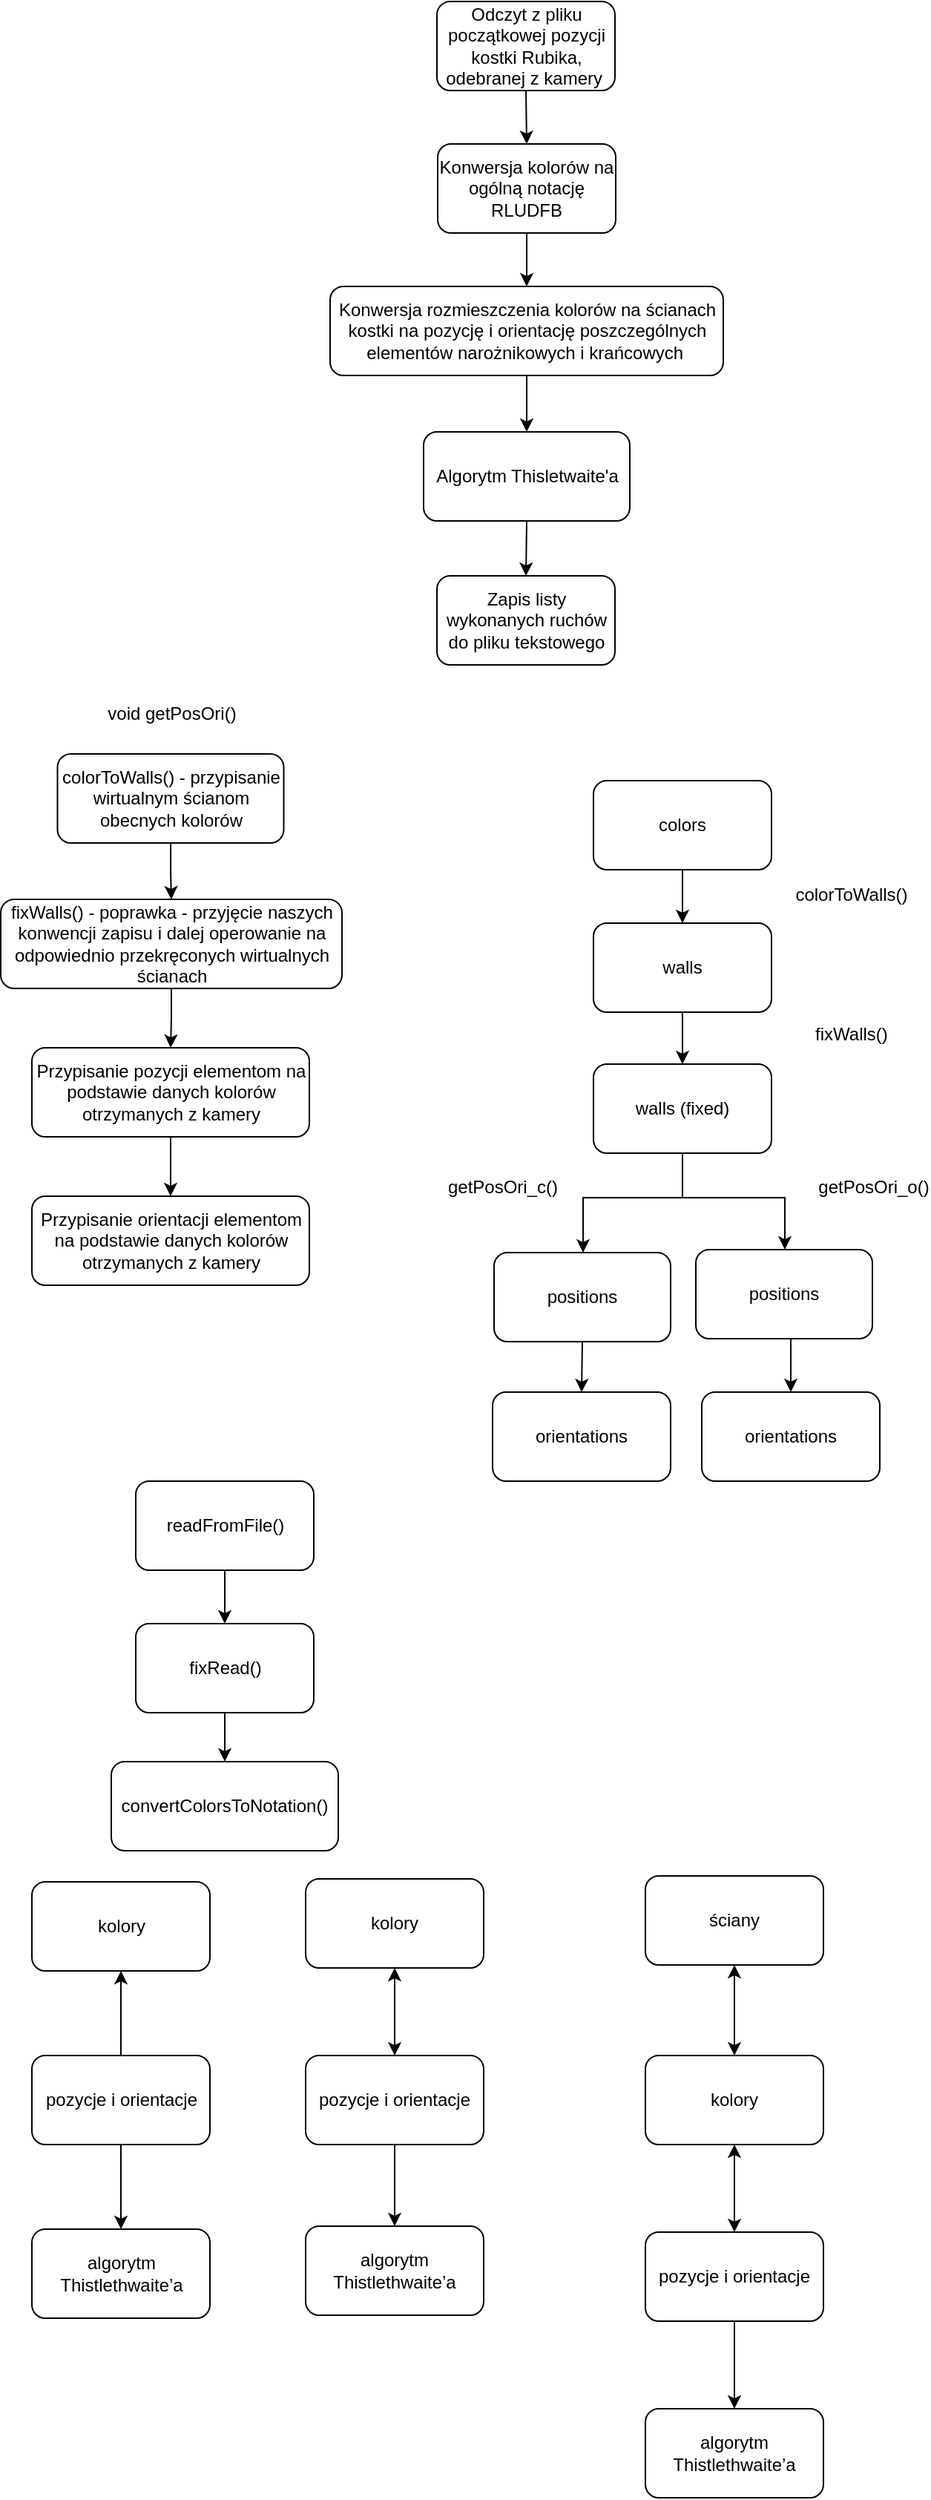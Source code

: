 <mxfile version="17.2.4" type="device"><diagram id="j9Xn93vThXsEUslcbhr1" name="Page-1"><mxGraphModel dx="881" dy="448" grid="0" gridSize="10" guides="1" tooltips="1" connect="1" arrows="1" fold="1" page="1" pageScale="1" pageWidth="827" pageHeight="1169" math="0" shadow="0"><root><mxCell id="0"/><mxCell id="1" parent="0"/><mxCell id="MdMBimyjSENlmSg4jB6g-19" style="edgeStyle=orthogonalEdgeStyle;rounded=0;orthogonalLoop=1;jettySize=auto;html=1;exitX=0.5;exitY=1;exitDx=0;exitDy=0;entryX=0.5;entryY=0;entryDx=0;entryDy=0;" parent="1" source="aZRtar0VSMWpXJIYU5ni-1" target="aZRtar0VSMWpXJIYU5ni-2" edge="1"><mxGeometry relative="1" as="geometry"/></mxCell><mxCell id="aZRtar0VSMWpXJIYU5ni-1" value="Odczyt z pliku początkowej pozycji kostki Rubika, odebranej z kamery&amp;nbsp;" style="rounded=1;whiteSpace=wrap;html=1;" parent="1" vertex="1"><mxGeometry x="319.5" y="184" width="120" height="60" as="geometry"/></mxCell><mxCell id="aZRtar0VSMWpXJIYU5ni-6" style="edgeStyle=orthogonalEdgeStyle;rounded=0;orthogonalLoop=1;jettySize=auto;html=1;exitX=0.5;exitY=1;exitDx=0;exitDy=0;entryX=0.5;entryY=0;entryDx=0;entryDy=0;" parent="1" source="aZRtar0VSMWpXJIYU5ni-2" target="aZRtar0VSMWpXJIYU5ni-3" edge="1"><mxGeometry relative="1" as="geometry"/></mxCell><mxCell id="aZRtar0VSMWpXJIYU5ni-2" value="Konwersja kolorów na ogólną notację RLUDFB" style="rounded=1;whiteSpace=wrap;html=1;" parent="1" vertex="1"><mxGeometry x="320" y="280" width="120" height="60" as="geometry"/></mxCell><mxCell id="aZRtar0VSMWpXJIYU5ni-11" style="edgeStyle=orthogonalEdgeStyle;rounded=0;orthogonalLoop=1;jettySize=auto;html=1;exitX=0.5;exitY=1;exitDx=0;exitDy=0;entryX=0.5;entryY=0;entryDx=0;entryDy=0;" parent="1" source="aZRtar0VSMWpXJIYU5ni-3" target="aZRtar0VSMWpXJIYU5ni-7" edge="1"><mxGeometry relative="1" as="geometry"/></mxCell><mxCell id="aZRtar0VSMWpXJIYU5ni-3" value="Konwersja rozmieszczenia kolorów na ścianach kostki na pozycję i orientację poszczególnych elementów narożnikowych i krańcowych&amp;nbsp;" style="rounded=1;whiteSpace=wrap;html=1;" parent="1" vertex="1"><mxGeometry x="247.5" y="376" width="265" height="60" as="geometry"/></mxCell><mxCell id="aZRtar0VSMWpXJIYU5ni-12" style="edgeStyle=orthogonalEdgeStyle;rounded=0;orthogonalLoop=1;jettySize=auto;html=1;exitX=0.5;exitY=1;exitDx=0;exitDy=0;entryX=0.5;entryY=0;entryDx=0;entryDy=0;" parent="1" source="aZRtar0VSMWpXJIYU5ni-7" target="aZRtar0VSMWpXJIYU5ni-8" edge="1"><mxGeometry relative="1" as="geometry"/></mxCell><mxCell id="aZRtar0VSMWpXJIYU5ni-7" value="Algorytm Thisletwaite'a" style="rounded=1;whiteSpace=wrap;html=1;" parent="1" vertex="1"><mxGeometry x="310.5" y="474" width="139" height="60" as="geometry"/></mxCell><mxCell id="aZRtar0VSMWpXJIYU5ni-8" value="Zapis listy wykonanych ruchów do pliku tekstowego" style="rounded=1;whiteSpace=wrap;html=1;" parent="1" vertex="1"><mxGeometry x="319.5" y="571" width="120" height="60" as="geometry"/></mxCell><mxCell id="vhRR-pAWQvNrhLl68Ut3-5" style="edgeStyle=orthogonalEdgeStyle;rounded=0;orthogonalLoop=1;jettySize=auto;html=1;entryX=0.5;entryY=0;entryDx=0;entryDy=0;" parent="1" source="vhRR-pAWQvNrhLl68Ut3-1" target="vhRR-pAWQvNrhLl68Ut3-3" edge="1"><mxGeometry relative="1" as="geometry"/></mxCell><mxCell id="vhRR-pAWQvNrhLl68Ut3-1" value="colorToWalls() - przypisanie wirtualnym ścianom obecnych kolorów" style="rounded=1;whiteSpace=wrap;html=1;" parent="1" vertex="1"><mxGeometry x="63.75" y="691" width="152.5" height="60" as="geometry"/></mxCell><mxCell id="vhRR-pAWQvNrhLl68Ut3-2" value="void getPosOri()" style="text;html=1;strokeColor=none;fillColor=none;align=center;verticalAlign=middle;whiteSpace=wrap;rounded=0;" parent="1" vertex="1"><mxGeometry x="70.5" y="649" width="140" height="30" as="geometry"/></mxCell><mxCell id="vhRR-pAWQvNrhLl68Ut3-6" style="edgeStyle=orthogonalEdgeStyle;rounded=0;orthogonalLoop=1;jettySize=auto;html=1;entryX=0.5;entryY=0;entryDx=0;entryDy=0;" parent="1" source="vhRR-pAWQvNrhLl68Ut3-3" target="vhRR-pAWQvNrhLl68Ut3-4" edge="1"><mxGeometry relative="1" as="geometry"/></mxCell><mxCell id="vhRR-pAWQvNrhLl68Ut3-3" value="fixWalls() - poprawka - przyjęcie naszych konwencji zapisu i dalej operowanie na odpowiednio przekręconych wirtualnych ścianach" style="rounded=1;whiteSpace=wrap;html=1;" parent="1" vertex="1"><mxGeometry x="25.5" y="789" width="230" height="60" as="geometry"/></mxCell><mxCell id="vhRR-pAWQvNrhLl68Ut3-8" style="edgeStyle=orthogonalEdgeStyle;rounded=0;orthogonalLoop=1;jettySize=auto;html=1;exitX=0.5;exitY=1;exitDx=0;exitDy=0;entryX=0.5;entryY=0;entryDx=0;entryDy=0;" parent="1" source="vhRR-pAWQvNrhLl68Ut3-4" target="vhRR-pAWQvNrhLl68Ut3-7" edge="1"><mxGeometry relative="1" as="geometry"/></mxCell><mxCell id="vhRR-pAWQvNrhLl68Ut3-4" value="Przypisanie pozycji elementom na podstawie danych kolorów otrzymanych z kamery" style="rounded=1;whiteSpace=wrap;html=1;" parent="1" vertex="1"><mxGeometry x="46.5" y="889" width="187" height="60" as="geometry"/></mxCell><mxCell id="vhRR-pAWQvNrhLl68Ut3-7" value="Przypisanie orientacji elementom na podstawie danych kolorów otrzymanych z kamery" style="rounded=1;whiteSpace=wrap;html=1;" parent="1" vertex="1"><mxGeometry x="46.5" y="989" width="187" height="60" as="geometry"/></mxCell><mxCell id="vhRR-pAWQvNrhLl68Ut3-42" style="edgeStyle=orthogonalEdgeStyle;rounded=0;orthogonalLoop=1;jettySize=auto;html=1;exitX=0.5;exitY=1;exitDx=0;exitDy=0;" parent="1" source="vhRR-pAWQvNrhLl68Ut3-9" target="vhRR-pAWQvNrhLl68Ut3-10" edge="1"><mxGeometry relative="1" as="geometry"/></mxCell><mxCell id="vhRR-pAWQvNrhLl68Ut3-9" value="colors" style="rounded=1;whiteSpace=wrap;html=1;" parent="1" vertex="1"><mxGeometry x="425" y="709" width="120" height="60" as="geometry"/></mxCell><mxCell id="vhRR-pAWQvNrhLl68Ut3-43" value="" style="edgeStyle=orthogonalEdgeStyle;rounded=0;orthogonalLoop=1;jettySize=auto;html=1;" parent="1" source="vhRR-pAWQvNrhLl68Ut3-10" target="vhRR-pAWQvNrhLl68Ut3-20" edge="1"><mxGeometry relative="1" as="geometry"/></mxCell><mxCell id="vhRR-pAWQvNrhLl68Ut3-10" value="walls" style="rounded=1;whiteSpace=wrap;html=1;" parent="1" vertex="1"><mxGeometry x="425" y="805" width="120" height="60" as="geometry"/></mxCell><mxCell id="MdMBimyjSENlmSg4jB6g-15" style="edgeStyle=orthogonalEdgeStyle;rounded=0;orthogonalLoop=1;jettySize=auto;html=1;exitX=0.5;exitY=1;exitDx=0;exitDy=0;entryX=0.5;entryY=0;entryDx=0;entryDy=0;" parent="1" source="vhRR-pAWQvNrhLl68Ut3-11" target="MdMBimyjSENlmSg4jB6g-7" edge="1"><mxGeometry relative="1" as="geometry"/></mxCell><mxCell id="vhRR-pAWQvNrhLl68Ut3-11" value="positions" style="rounded=1;whiteSpace=wrap;html=1;" parent="1" vertex="1"><mxGeometry x="358" y="1027" width="119" height="60" as="geometry"/></mxCell><mxCell id="vhRR-pAWQvNrhLl68Ut3-16" value="colorToWalls()" style="text;html=1;strokeColor=none;fillColor=none;align=center;verticalAlign=middle;whiteSpace=wrap;rounded=0;rotation=0;" parent="1" vertex="1"><mxGeometry x="569" y="771" width="60" height="30" as="geometry"/></mxCell><mxCell id="vhRR-pAWQvNrhLl68Ut3-44" value="" style="edgeStyle=orthogonalEdgeStyle;rounded=0;orthogonalLoop=1;jettySize=auto;html=1;" parent="1" source="vhRR-pAWQvNrhLl68Ut3-20" target="vhRR-pAWQvNrhLl68Ut3-11" edge="1"><mxGeometry relative="1" as="geometry"><Array as="points"><mxPoint x="485" y="990"/><mxPoint x="418" y="990"/></Array></mxGeometry></mxCell><mxCell id="MdMBimyjSENlmSg4jB6g-3" style="edgeStyle=orthogonalEdgeStyle;rounded=0;orthogonalLoop=1;jettySize=auto;html=1;exitX=0.5;exitY=1;exitDx=0;exitDy=0;" parent="1" source="vhRR-pAWQvNrhLl68Ut3-20" target="MdMBimyjSENlmSg4jB6g-12" edge="1"><mxGeometry relative="1" as="geometry"><mxPoint x="556" y="1009" as="targetPoint"/><Array as="points"><mxPoint x="485" y="990"/><mxPoint x="554" y="990"/></Array></mxGeometry></mxCell><mxCell id="vhRR-pAWQvNrhLl68Ut3-20" value="walls (fixed)" style="rounded=1;whiteSpace=wrap;html=1;" parent="1" vertex="1"><mxGeometry x="425" y="900" width="120" height="60" as="geometry"/></mxCell><mxCell id="vhRR-pAWQvNrhLl68Ut3-22" value="fixWalls()" style="text;html=1;strokeColor=none;fillColor=none;align=center;verticalAlign=middle;whiteSpace=wrap;rounded=0;" parent="1" vertex="1"><mxGeometry x="569" y="865" width="60" height="30" as="geometry"/></mxCell><mxCell id="vhRR-pAWQvNrhLl68Ut3-36" style="edgeStyle=orthogonalEdgeStyle;rounded=0;orthogonalLoop=1;jettySize=auto;html=1;exitX=0.5;exitY=1;exitDx=0;exitDy=0;entryX=0.5;entryY=0;entryDx=0;entryDy=0;" parent="1" source="vhRR-pAWQvNrhLl68Ut3-31" target="vhRR-pAWQvNrhLl68Ut3-32" edge="1"><mxGeometry relative="1" as="geometry"/></mxCell><mxCell id="vhRR-pAWQvNrhLl68Ut3-31" value="readFromFile()" style="rounded=1;whiteSpace=wrap;html=1;" parent="1" vertex="1"><mxGeometry x="116.5" y="1181" width="120" height="60" as="geometry"/></mxCell><mxCell id="MdMBimyjSENlmSg4jB6g-23" style="edgeStyle=orthogonalEdgeStyle;rounded=0;orthogonalLoop=1;jettySize=auto;html=1;exitX=0.5;exitY=1;exitDx=0;exitDy=0;entryX=0.5;entryY=0;entryDx=0;entryDy=0;" parent="1" source="vhRR-pAWQvNrhLl68Ut3-32" target="vhRR-pAWQvNrhLl68Ut3-33" edge="1"><mxGeometry relative="1" as="geometry"/></mxCell><mxCell id="vhRR-pAWQvNrhLl68Ut3-32" value="fixRead()" style="rounded=1;whiteSpace=wrap;html=1;" parent="1" vertex="1"><mxGeometry x="116.5" y="1277" width="120" height="60" as="geometry"/></mxCell><mxCell id="vhRR-pAWQvNrhLl68Ut3-33" value="convertColorsToNotation()" style="rounded=1;whiteSpace=wrap;html=1;" parent="1" vertex="1"><mxGeometry x="100" y="1370" width="153" height="60" as="geometry"/></mxCell><mxCell id="MdMBimyjSENlmSg4jB6g-4" value="getPosOri_o()" style="text;html=1;strokeColor=none;fillColor=none;align=center;verticalAlign=middle;whiteSpace=wrap;rounded=0;" parent="1" vertex="1"><mxGeometry x="584" y="968" width="60" height="30" as="geometry"/></mxCell><mxCell id="MdMBimyjSENlmSg4jB6g-6" value="getPosOri_c()" style="text;html=1;strokeColor=none;fillColor=none;align=center;verticalAlign=middle;whiteSpace=wrap;rounded=0;" parent="1" vertex="1"><mxGeometry x="334" y="968" width="60" height="30" as="geometry"/></mxCell><mxCell id="MdMBimyjSENlmSg4jB6g-7" value="orientations" style="rounded=1;whiteSpace=wrap;html=1;" parent="1" vertex="1"><mxGeometry x="357" y="1121" width="120" height="60" as="geometry"/></mxCell><mxCell id="MdMBimyjSENlmSg4jB6g-20" style="edgeStyle=orthogonalEdgeStyle;rounded=0;orthogonalLoop=1;jettySize=auto;html=1;exitX=0.5;exitY=1;exitDx=0;exitDy=0;entryX=0.5;entryY=0;entryDx=0;entryDy=0;" parent="1" source="MdMBimyjSENlmSg4jB6g-12" target="MdMBimyjSENlmSg4jB6g-13" edge="1"><mxGeometry relative="1" as="geometry"/></mxCell><mxCell id="MdMBimyjSENlmSg4jB6g-12" value="positions" style="rounded=1;whiteSpace=wrap;html=1;" parent="1" vertex="1"><mxGeometry x="494" y="1025" width="119" height="60" as="geometry"/></mxCell><mxCell id="MdMBimyjSENlmSg4jB6g-13" value="orientations" style="rounded=1;whiteSpace=wrap;html=1;" parent="1" vertex="1"><mxGeometry x="498" y="1121" width="120" height="60" as="geometry"/></mxCell><mxCell id="YMr40sXXS59_6RM5sPGM-1" value="kolory" style="rounded=1;whiteSpace=wrap;html=1;" parent="1" vertex="1"><mxGeometry x="46.5" y="1451" width="120" height="60" as="geometry"/></mxCell><mxCell id="oFSHoAvSt0Y69PfOOpQD-1" style="edgeStyle=orthogonalEdgeStyle;rounded=0;orthogonalLoop=1;jettySize=auto;html=1;entryX=0.5;entryY=1;entryDx=0;entryDy=0;" edge="1" parent="1" source="YMr40sXXS59_6RM5sPGM-2" target="YMr40sXXS59_6RM5sPGM-1"><mxGeometry relative="1" as="geometry"/></mxCell><mxCell id="oFSHoAvSt0Y69PfOOpQD-3" style="edgeStyle=orthogonalEdgeStyle;rounded=0;orthogonalLoop=1;jettySize=auto;html=1;exitX=0.5;exitY=1;exitDx=0;exitDy=0;entryX=0.5;entryY=0;entryDx=0;entryDy=0;" edge="1" parent="1" source="YMr40sXXS59_6RM5sPGM-2" target="oFSHoAvSt0Y69PfOOpQD-2"><mxGeometry relative="1" as="geometry"/></mxCell><mxCell id="YMr40sXXS59_6RM5sPGM-2" value="pozycje i orientacje" style="rounded=1;whiteSpace=wrap;html=1;" parent="1" vertex="1"><mxGeometry x="46.5" y="1568" width="120" height="60" as="geometry"/></mxCell><mxCell id="kY9HDXv5b7__l7Xg7T5z-5" value="ściany" style="rounded=1;whiteSpace=wrap;html=1;" parent="1" vertex="1"><mxGeometry x="460" y="1447" width="120" height="60" as="geometry"/></mxCell><mxCell id="oFSHoAvSt0Y69PfOOpQD-2" value="algorytm Thistlethwaite’a" style="rounded=1;whiteSpace=wrap;html=1;" vertex="1" parent="1"><mxGeometry x="46.5" y="1685" width="120" height="60" as="geometry"/></mxCell><mxCell id="oFSHoAvSt0Y69PfOOpQD-4" value="kolory" style="rounded=1;whiteSpace=wrap;html=1;" vertex="1" parent="1"><mxGeometry x="231" y="1449" width="120" height="60" as="geometry"/></mxCell><mxCell id="oFSHoAvSt0Y69PfOOpQD-6" style="edgeStyle=orthogonalEdgeStyle;rounded=0;orthogonalLoop=1;jettySize=auto;html=1;exitX=0.5;exitY=1;exitDx=0;exitDy=0;entryX=0.5;entryY=0;entryDx=0;entryDy=0;" edge="1" parent="1" source="oFSHoAvSt0Y69PfOOpQD-7" target="oFSHoAvSt0Y69PfOOpQD-8"><mxGeometry relative="1" as="geometry"/></mxCell><mxCell id="oFSHoAvSt0Y69PfOOpQD-7" value="pozycje i orientacje" style="rounded=1;whiteSpace=wrap;html=1;" vertex="1" parent="1"><mxGeometry x="231" y="1568" width="120" height="60" as="geometry"/></mxCell><mxCell id="oFSHoAvSt0Y69PfOOpQD-8" value="algorytm Thistlethwaite’a" style="rounded=1;whiteSpace=wrap;html=1;" vertex="1" parent="1"><mxGeometry x="231" y="1683" width="120" height="60" as="geometry"/></mxCell><mxCell id="oFSHoAvSt0Y69PfOOpQD-9" value="" style="endArrow=classic;startArrow=classic;html=1;rounded=0;entryX=0.5;entryY=1;entryDx=0;entryDy=0;exitX=0.5;exitY=0;exitDx=0;exitDy=0;" edge="1" parent="1" source="oFSHoAvSt0Y69PfOOpQD-7" target="oFSHoAvSt0Y69PfOOpQD-4"><mxGeometry width="50" height="50" relative="1" as="geometry"><mxPoint x="265" y="1573" as="sourcePoint"/><mxPoint x="315" y="1523" as="targetPoint"/></mxGeometry></mxCell><mxCell id="oFSHoAvSt0Y69PfOOpQD-10" value="kolory" style="rounded=1;whiteSpace=wrap;html=1;" vertex="1" parent="1"><mxGeometry x="460" y="1568" width="120" height="60" as="geometry"/></mxCell><mxCell id="oFSHoAvSt0Y69PfOOpQD-11" style="edgeStyle=orthogonalEdgeStyle;rounded=0;orthogonalLoop=1;jettySize=auto;html=1;exitX=0.5;exitY=1;exitDx=0;exitDy=0;entryX=0.5;entryY=0;entryDx=0;entryDy=0;" edge="1" parent="1" source="oFSHoAvSt0Y69PfOOpQD-12" target="oFSHoAvSt0Y69PfOOpQD-13"><mxGeometry relative="1" as="geometry"/></mxCell><mxCell id="oFSHoAvSt0Y69PfOOpQD-12" value="pozycje i orientacje" style="rounded=1;whiteSpace=wrap;html=1;" vertex="1" parent="1"><mxGeometry x="460" y="1687" width="120" height="60" as="geometry"/></mxCell><mxCell id="oFSHoAvSt0Y69PfOOpQD-13" value="algorytm Thistlethwaite’a" style="rounded=1;whiteSpace=wrap;html=1;" vertex="1" parent="1"><mxGeometry x="460" y="1806" width="120" height="60" as="geometry"/></mxCell><mxCell id="oFSHoAvSt0Y69PfOOpQD-14" value="" style="endArrow=classic;startArrow=classic;html=1;rounded=0;entryX=0.5;entryY=1;entryDx=0;entryDy=0;exitX=0.5;exitY=0;exitDx=0;exitDy=0;" edge="1" parent="1" source="oFSHoAvSt0Y69PfOOpQD-12" target="oFSHoAvSt0Y69PfOOpQD-10"><mxGeometry width="50" height="50" relative="1" as="geometry"><mxPoint x="498" y="1696" as="sourcePoint"/><mxPoint x="548" y="1646" as="targetPoint"/></mxGeometry></mxCell><mxCell id="oFSHoAvSt0Y69PfOOpQD-15" value="" style="endArrow=classic;startArrow=classic;html=1;rounded=0;entryX=0.5;entryY=1;entryDx=0;entryDy=0;exitX=0.5;exitY=0;exitDx=0;exitDy=0;" edge="1" parent="1" source="oFSHoAvSt0Y69PfOOpQD-10" target="kY9HDXv5b7__l7Xg7T5z-5"><mxGeometry width="50" height="50" relative="1" as="geometry"><mxPoint x="483" y="1567" as="sourcePoint"/><mxPoint x="533" y="1517" as="targetPoint"/></mxGeometry></mxCell></root></mxGraphModel></diagram></mxfile>